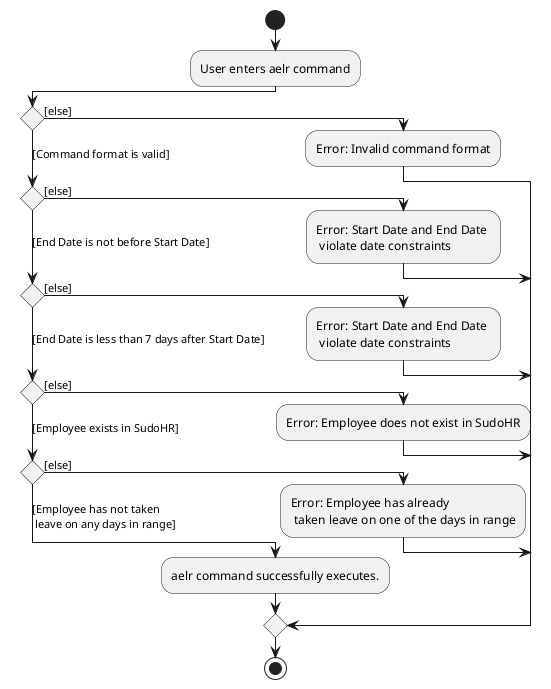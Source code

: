 @startuml
!pragma useVerticalIf on
start
:User enters aelr command;
if () then ([else])
  :Error: Invalid command format;
([Command format is valid]) elseif () then ([else])
  :Error: Start Date and End Date \n violate date constraints;
([End Date is not before Start Date]) elseif () then ([else])
  :Error: Start Date and End Date \n violate date constraints;
([End Date is less than 7 days after Start Date]) elseif () then ([else])
  :Error: Employee does not exist in SudoHR;
([Employee exists in SudoHR]) elseif () then ([else])
  :Error: Employee has already \n taken leave on one of the days in range;
 else ([Employee has not taken \n leave on any days in range])
  :aelr command successfully executes.;
endif
stop
@enduml
